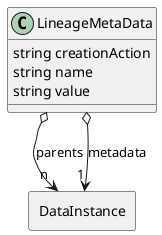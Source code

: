 @startuml

class "LineageMetaData" as Model {
 string creationAction
 string name
 string value

 
}

rectangle "DataInstance" as DataInstance {
}

Model o--> "n" DataInstance : parents


rectangle "DataInstance" as DataInstance {
}

Model o--> "1" DataInstance : metadata




@enduml
